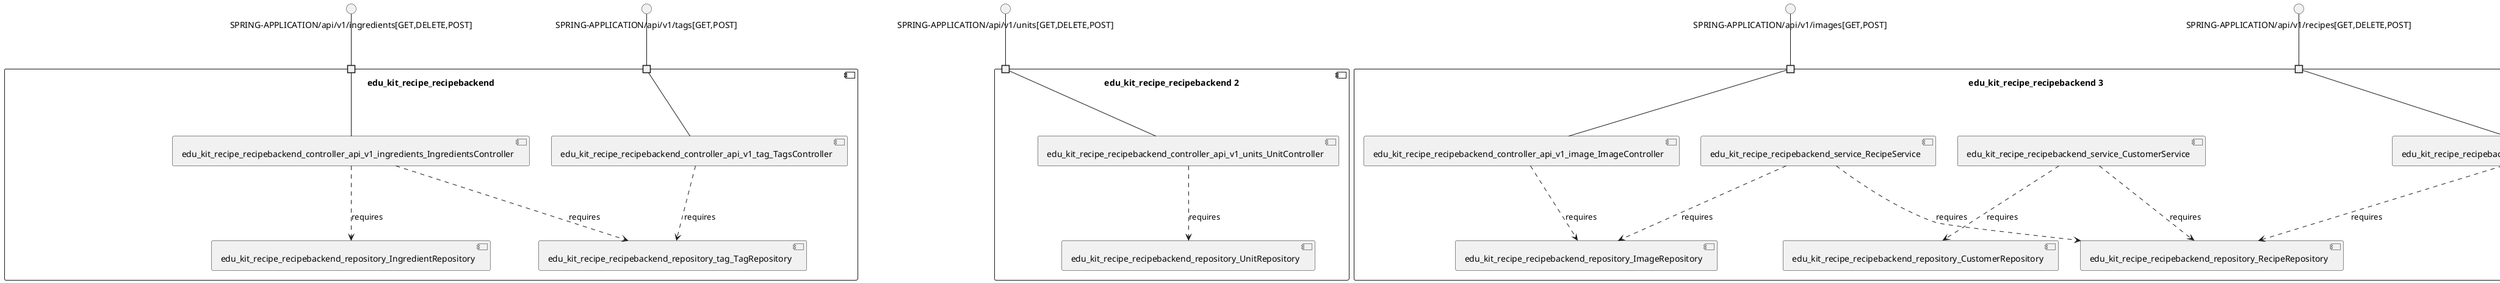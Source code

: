 @startuml
skinparam fixCircleLabelOverlapping true
skinparam componentStyle uml2
component "edu_kit_recipe_recipebackend\n\n\n\n\n\n" {
[edu_kit_recipe_recipebackend_repository_tag_TagRepository]
[edu_kit_recipe_recipebackend_controller_api_v1_tag_TagsController]
[edu_kit_recipe_recipebackend_controller_api_v1_ingredients_IngredientsController]
[edu_kit_recipe_recipebackend_repository_IngredientRepository]
portin " " as edu_kit_recipe_recipebackend_requires_SPRING_APPLICATION_api_v1_tags_GET_POST_
portin " " as edu_kit_recipe_recipebackend_requires_SPRING_APPLICATION_api_v1_ingredients_GET_DELETE_POST_
[edu_kit_recipe_recipebackend_controller_api_v1_ingredients_IngredientsController]..>[edu_kit_recipe_recipebackend_repository_IngredientRepository] : requires
[edu_kit_recipe_recipebackend_controller_api_v1_ingredients_IngredientsController]..>[edu_kit_recipe_recipebackend_repository_tag_TagRepository] : requires
[edu_kit_recipe_recipebackend_controller_api_v1_tag_TagsController]..>[edu_kit_recipe_recipebackend_repository_tag_TagRepository] : requires
"edu_kit_recipe_recipebackend_requires_SPRING_APPLICATION_api_v1_ingredients_GET_DELETE_POST_"--[edu_kit_recipe_recipebackend_controller_api_v1_ingredients_IngredientsController]
"edu_kit_recipe_recipebackend_requires_SPRING_APPLICATION_api_v1_tags_GET_POST_"--[edu_kit_recipe_recipebackend_controller_api_v1_tag_TagsController]
}
interface "SPRING-APPLICATION/api/v1/ingredients[GET,DELETE,POST]" as interface.SPRING_APPLICATION_api_v1_ingredients_GET_DELETE_POST_
interface.SPRING_APPLICATION_api_v1_ingredients_GET_DELETE_POST_--"edu_kit_recipe_recipebackend_requires_SPRING_APPLICATION_api_v1_ingredients_GET_DELETE_POST_"
interface "SPRING-APPLICATION/api/v1/tags[GET,POST]" as interface.SPRING_APPLICATION_api_v1_tags_GET_POST_
interface.SPRING_APPLICATION_api_v1_tags_GET_POST_--"edu_kit_recipe_recipebackend_requires_SPRING_APPLICATION_api_v1_tags_GET_POST_"
component "edu_kit_recipe_recipebackend 2\n\n\n\n\n\n" {
[edu_kit_recipe_recipebackend_repository_UnitRepository]
[edu_kit_recipe_recipebackend_controller_api_v1_units_UnitController]
portin " " as edu_kit_recipe_recipebackend_2_requires_SPRING_APPLICATION_api_v1_units_GET_DELETE_POST_
[edu_kit_recipe_recipebackend_controller_api_v1_units_UnitController]..>[edu_kit_recipe_recipebackend_repository_UnitRepository] : requires
"edu_kit_recipe_recipebackend_2_requires_SPRING_APPLICATION_api_v1_units_GET_DELETE_POST_"--[edu_kit_recipe_recipebackend_controller_api_v1_units_UnitController]
}
interface "SPRING-APPLICATION/api/v1/units[GET,DELETE,POST]" as interface.SPRING_APPLICATION_api_v1_units_GET_DELETE_POST_
interface.SPRING_APPLICATION_api_v1_units_GET_DELETE_POST_--"edu_kit_recipe_recipebackend_2_requires_SPRING_APPLICATION_api_v1_units_GET_DELETE_POST_"
component "edu_kit_recipe_recipebackend 3\n\n\n\n\n\n" {
[edu_kit_recipe_recipebackend_repository_RecipeRepository]
[edu_kit_recipe_recipebackend_controller_api_v1_recipe_RecipeController]
[edu_kit_recipe_recipebackend_service_RecipeService]
[edu_kit_recipe_recipebackend_service_CustomerService]
[edu_kit_recipe_recipebackend_repository_CustomerRepository]
[edu_kit_recipe_recipebackend_repository_ImageRepository]
[edu_kit_recipe_recipebackend_controller_api_v1_image_ImageController]
portin " " as edu_kit_recipe_recipebackend_3_requires_SPRING_APPLICATION_api_v1_images_GET_POST_
portin " " as edu_kit_recipe_recipebackend_3_requires_SPRING_APPLICATION_api_v1_recipes_GET_DELETE_POST_
[edu_kit_recipe_recipebackend_service_RecipeService]..>[edu_kit_recipe_recipebackend_repository_RecipeRepository] : requires
[edu_kit_recipe_recipebackend_service_RecipeService]..>[edu_kit_recipe_recipebackend_repository_ImageRepository] : requires
[edu_kit_recipe_recipebackend_controller_api_v1_recipe_RecipeController]..>[edu_kit_recipe_recipebackend_repository_RecipeRepository] : requires
[edu_kit_recipe_recipebackend_controller_api_v1_image_ImageController]..>[edu_kit_recipe_recipebackend_repository_ImageRepository] : requires
[edu_kit_recipe_recipebackend_service_CustomerService]..>[edu_kit_recipe_recipebackend_repository_CustomerRepository] : requires
[edu_kit_recipe_recipebackend_service_CustomerService]..>[edu_kit_recipe_recipebackend_repository_RecipeRepository] : requires
"edu_kit_recipe_recipebackend_3_requires_SPRING_APPLICATION_api_v1_recipes_GET_DELETE_POST_"--[edu_kit_recipe_recipebackend_controller_api_v1_recipe_RecipeController]
"edu_kit_recipe_recipebackend_3_requires_SPRING_APPLICATION_api_v1_images_GET_POST_"--[edu_kit_recipe_recipebackend_controller_api_v1_image_ImageController]
}
interface "SPRING-APPLICATION/api/v1/images[GET,POST]" as interface.SPRING_APPLICATION_api_v1_images_GET_POST_
interface.SPRING_APPLICATION_api_v1_images_GET_POST_--"edu_kit_recipe_recipebackend_3_requires_SPRING_APPLICATION_api_v1_images_GET_POST_"
interface "SPRING-APPLICATION/api/v1/recipes[GET,DELETE,POST]" as interface.SPRING_APPLICATION_api_v1_recipes_GET_DELETE_POST_
interface.SPRING_APPLICATION_api_v1_recipes_GET_DELETE_POST_--"edu_kit_recipe_recipebackend_3_requires_SPRING_APPLICATION_api_v1_recipes_GET_DELETE_POST_"
component "edu_kit_recipe_recipebackend_controller_BaseController\n\n\n\n\n\n" {
[edu_kit_recipe_recipebackend_controller_BaseController]
portin " " as edu_kit_recipe_recipebackend_controller_BaseController_requires_SPRING_APPLICATION_GET_
"edu_kit_recipe_recipebackend_controller_BaseController_requires_SPRING_APPLICATION_GET_"--[edu_kit_recipe_recipebackend_controller_BaseController]
}
interface "SPRING-APPLICATION/[GET]" as interface.SPRING_APPLICATION_GET_
interface.SPRING_APPLICATION_GET_--"edu_kit_recipe_recipebackend_controller_BaseController_requires_SPRING_APPLICATION_GET_"
component "edu_kit_recipe_recipebackend_controller_api_v1_user_CustomerController\n\n\n\n\n\n" {
[edu_kit_recipe_recipebackend_controller_api_v1_user_CustomerController]
portin " " as edu_kit_recipe_recipebackend_controller_api_v1_user_CustomerController_requires_SPRING_APPLICATION_api_v1_user_GET_
"edu_kit_recipe_recipebackend_controller_api_v1_user_CustomerController_requires_SPRING_APPLICATION_api_v1_user_GET_"--[edu_kit_recipe_recipebackend_controller_api_v1_user_CustomerController]
}
interface "SPRING-APPLICATION/api/v1/user[GET]" as interface.SPRING_APPLICATION_api_v1_user_GET_
interface.SPRING_APPLICATION_api_v1_user_GET_--"edu_kit_recipe_recipebackend_controller_api_v1_user_CustomerController_requires_SPRING_APPLICATION_api_v1_user_GET_"
component "edu_kit_recipe_recipebackend_controller_exception_ExceptionController\n\n\n\n\n\n" {
[edu_kit_recipe_recipebackend_controller_exception_ExceptionController]
portin " " as edu_kit_recipe_recipebackend_controller_exception_ExceptionController_requires_SPRING_APPLICATION_error
"edu_kit_recipe_recipebackend_controller_exception_ExceptionController_requires_SPRING_APPLICATION_error"--[edu_kit_recipe_recipebackend_controller_exception_ExceptionController]
}
interface "SPRING-APPLICATION/error" as interface.SPRING_APPLICATION_error
interface.SPRING_APPLICATION_error--"edu_kit_recipe_recipebackend_controller_exception_ExceptionController_requires_SPRING_APPLICATION_error"

@enduml
